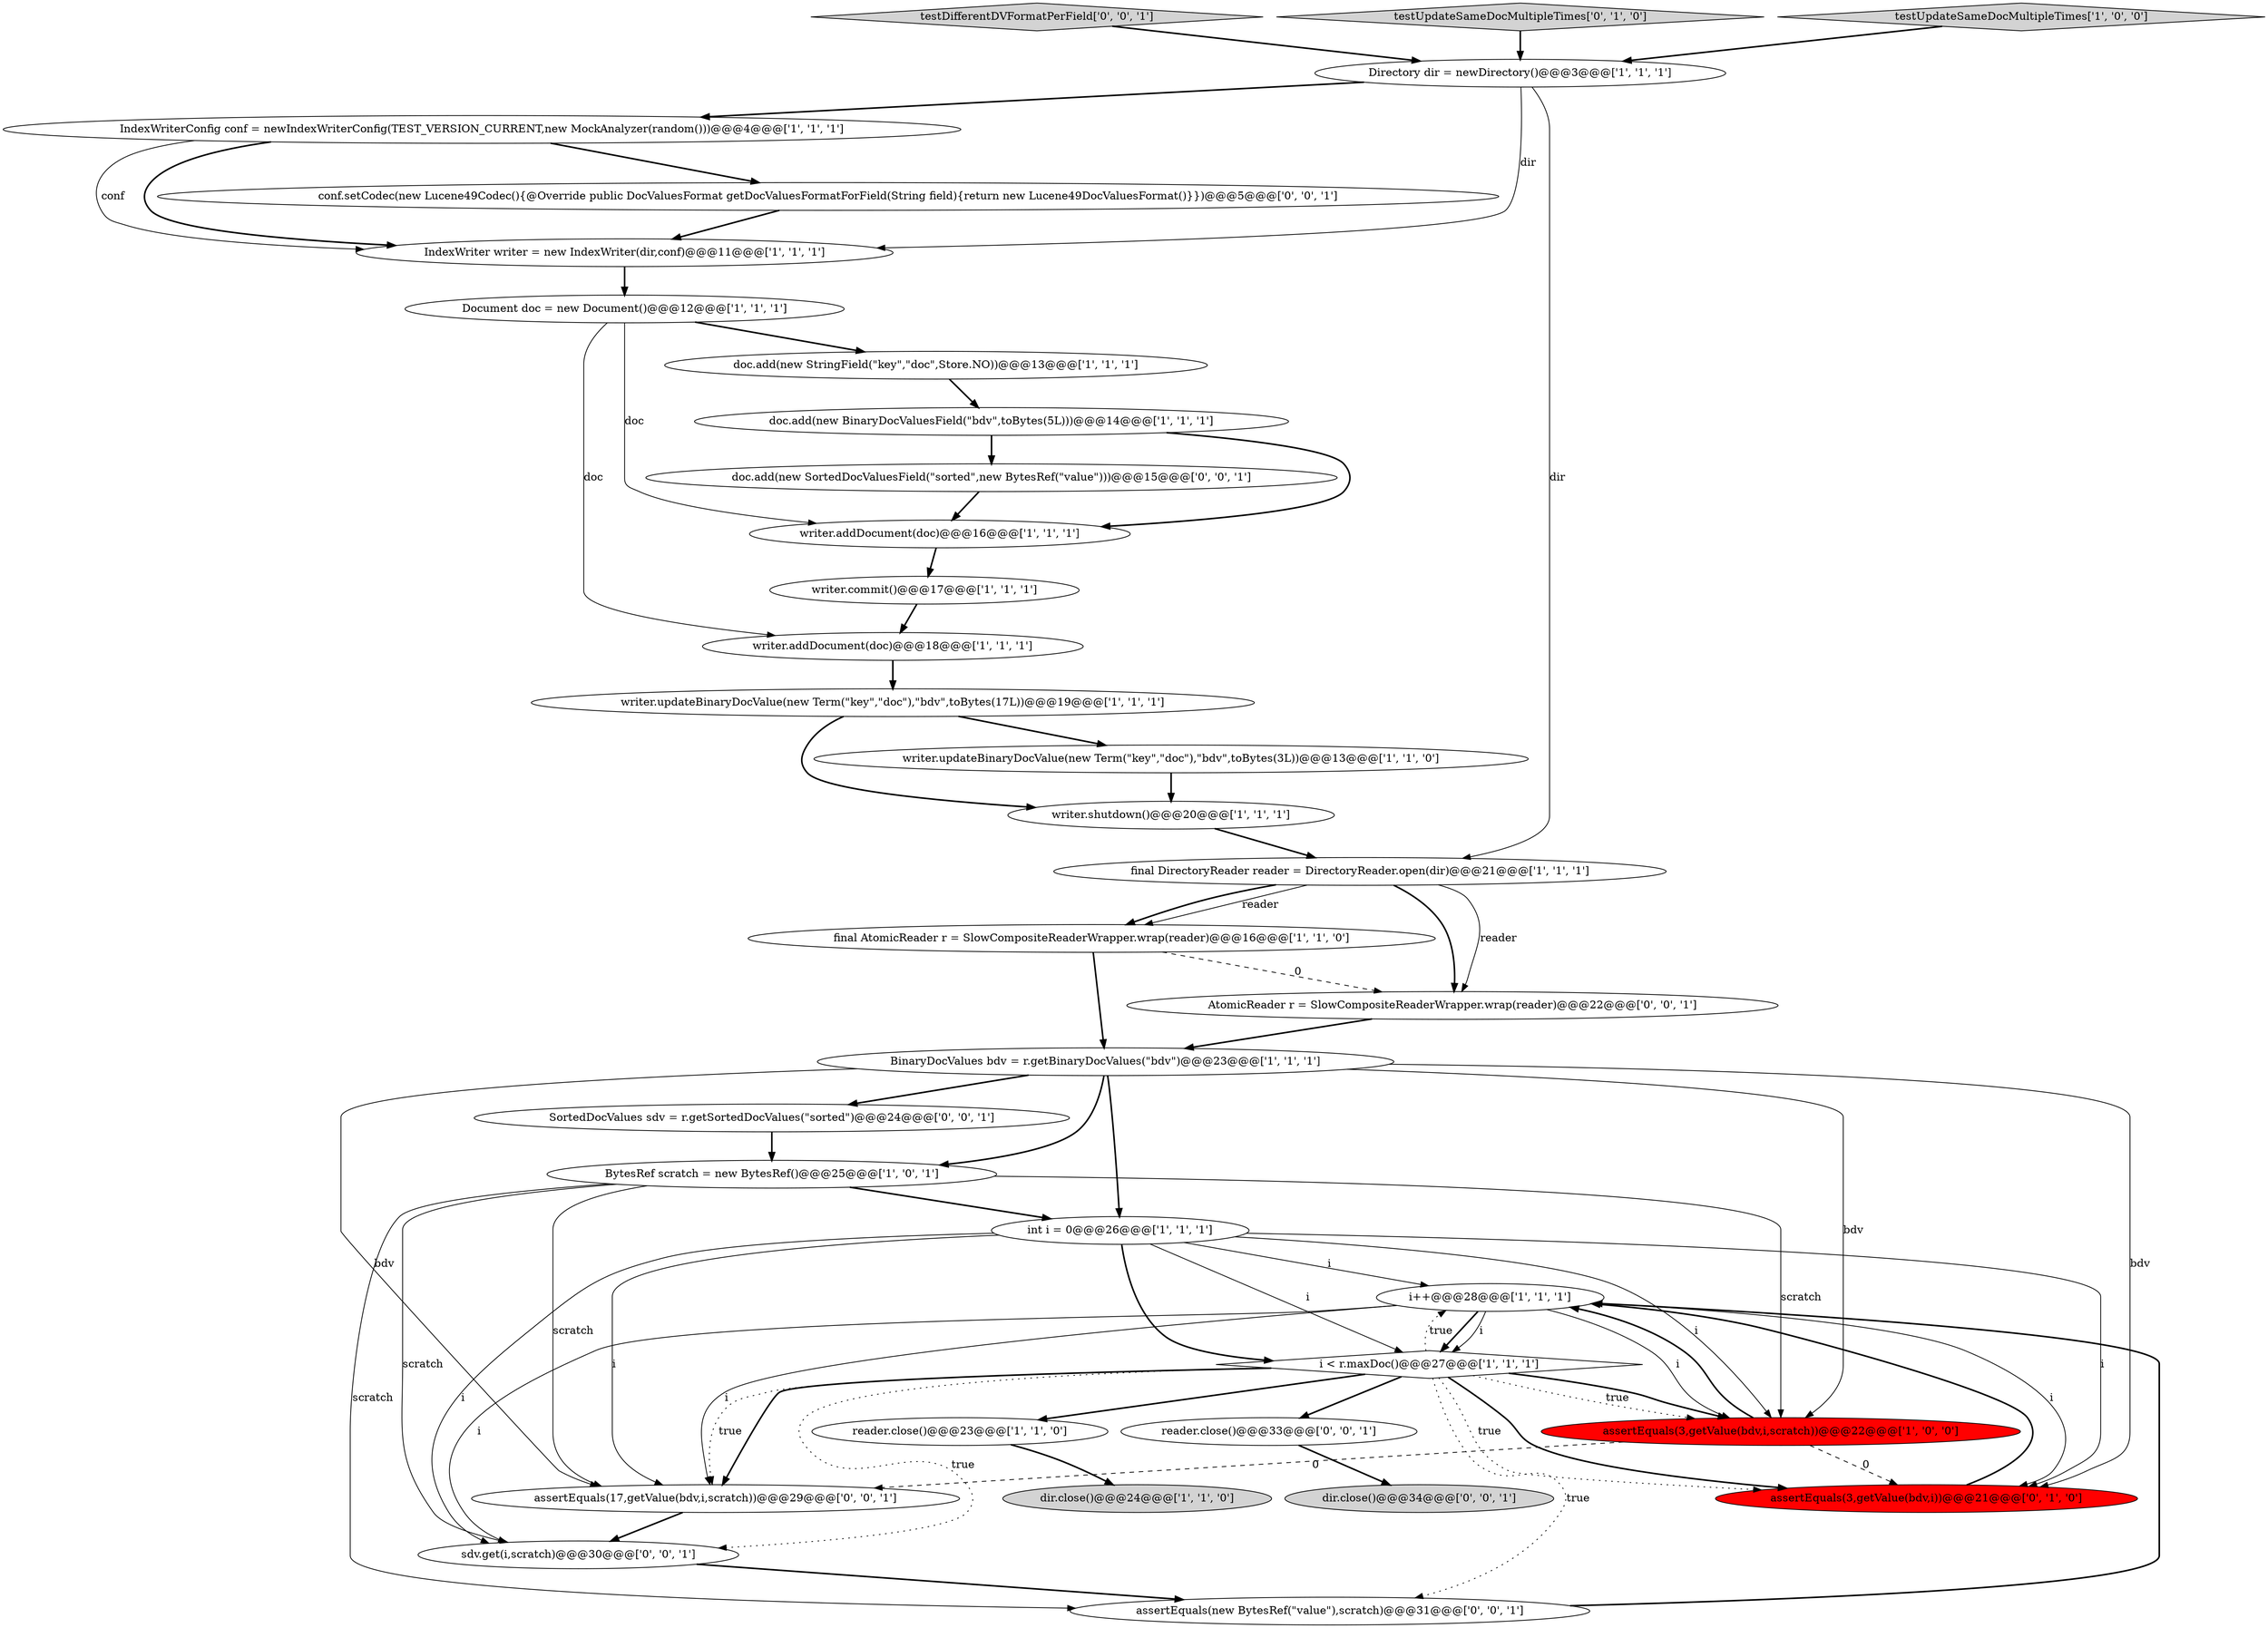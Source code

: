 digraph {
6 [style = filled, label = "i++@@@28@@@['1', '1', '1']", fillcolor = white, shape = ellipse image = "AAA0AAABBB1BBB"];
1 [style = filled, label = "final AtomicReader r = SlowCompositeReaderWrapper.wrap(reader)@@@16@@@['1', '1', '0']", fillcolor = white, shape = ellipse image = "AAA0AAABBB1BBB"];
2 [style = filled, label = "writer.updateBinaryDocValue(new Term(\"key\",\"doc\"),\"bdv\",toBytes(17L))@@@19@@@['1', '1', '1']", fillcolor = white, shape = ellipse image = "AAA0AAABBB1BBB"];
11 [style = filled, label = "dir.close()@@@24@@@['1', '1', '0']", fillcolor = lightgray, shape = ellipse image = "AAA0AAABBB1BBB"];
17 [style = filled, label = "writer.shutdown()@@@20@@@['1', '1', '1']", fillcolor = white, shape = ellipse image = "AAA0AAABBB1BBB"];
10 [style = filled, label = "BinaryDocValues bdv = r.getBinaryDocValues(\"bdv\")@@@23@@@['1', '1', '1']", fillcolor = white, shape = ellipse image = "AAA0AAABBB1BBB"];
14 [style = filled, label = "IndexWriterConfig conf = newIndexWriterConfig(TEST_VERSION_CURRENT,new MockAnalyzer(random()))@@@4@@@['1', '1', '1']", fillcolor = white, shape = ellipse image = "AAA0AAABBB1BBB"];
7 [style = filled, label = "writer.addDocument(doc)@@@16@@@['1', '1', '1']", fillcolor = white, shape = ellipse image = "AAA0AAABBB1BBB"];
4 [style = filled, label = "reader.close()@@@23@@@['1', '1', '0']", fillcolor = white, shape = ellipse image = "AAA0AAABBB1BBB"];
26 [style = filled, label = "testDifferentDVFormatPerField['0', '0', '1']", fillcolor = lightgray, shape = diamond image = "AAA0AAABBB3BBB"];
23 [style = filled, label = "assertEquals(3,getValue(bdv,i))@@@21@@@['0', '1', '0']", fillcolor = red, shape = ellipse image = "AAA1AAABBB2BBB"];
24 [style = filled, label = "testUpdateSameDocMultipleTimes['0', '1', '0']", fillcolor = lightgray, shape = diamond image = "AAA0AAABBB2BBB"];
20 [style = filled, label = "Document doc = new Document()@@@12@@@['1', '1', '1']", fillcolor = white, shape = ellipse image = "AAA0AAABBB1BBB"];
29 [style = filled, label = "assertEquals(new BytesRef(\"value\"),scratch)@@@31@@@['0', '0', '1']", fillcolor = white, shape = ellipse image = "AAA0AAABBB3BBB"];
3 [style = filled, label = "BytesRef scratch = new BytesRef()@@@25@@@['1', '0', '1']", fillcolor = white, shape = ellipse image = "AAA0AAABBB1BBB"];
22 [style = filled, label = "Directory dir = newDirectory()@@@3@@@['1', '1', '1']", fillcolor = white, shape = ellipse image = "AAA0AAABBB1BBB"];
0 [style = filled, label = "writer.commit()@@@17@@@['1', '1', '1']", fillcolor = white, shape = ellipse image = "AAA0AAABBB1BBB"];
8 [style = filled, label = "doc.add(new BinaryDocValuesField(\"bdv\",toBytes(5L)))@@@14@@@['1', '1', '1']", fillcolor = white, shape = ellipse image = "AAA0AAABBB1BBB"];
28 [style = filled, label = "doc.add(new SortedDocValuesField(\"sorted\",new BytesRef(\"value\")))@@@15@@@['0', '0', '1']", fillcolor = white, shape = ellipse image = "AAA0AAABBB3BBB"];
25 [style = filled, label = "assertEquals(17,getValue(bdv,i,scratch))@@@29@@@['0', '0', '1']", fillcolor = white, shape = ellipse image = "AAA0AAABBB3BBB"];
5 [style = filled, label = "writer.addDocument(doc)@@@18@@@['1', '1', '1']", fillcolor = white, shape = ellipse image = "AAA0AAABBB1BBB"];
30 [style = filled, label = "AtomicReader r = SlowCompositeReaderWrapper.wrap(reader)@@@22@@@['0', '0', '1']", fillcolor = white, shape = ellipse image = "AAA0AAABBB3BBB"];
9 [style = filled, label = "IndexWriter writer = new IndexWriter(dir,conf)@@@11@@@['1', '1', '1']", fillcolor = white, shape = ellipse image = "AAA0AAABBB1BBB"];
34 [style = filled, label = "conf.setCodec(new Lucene49Codec(){@Override public DocValuesFormat getDocValuesFormatForField(String field){return new Lucene49DocValuesFormat()}})@@@5@@@['0', '0', '1']", fillcolor = white, shape = ellipse image = "AAA0AAABBB3BBB"];
16 [style = filled, label = "doc.add(new StringField(\"key\",\"doc\",Store.NO))@@@13@@@['1', '1', '1']", fillcolor = white, shape = ellipse image = "AAA0AAABBB1BBB"];
27 [style = filled, label = "dir.close()@@@34@@@['0', '0', '1']", fillcolor = lightgray, shape = ellipse image = "AAA0AAABBB3BBB"];
31 [style = filled, label = "sdv.get(i,scratch)@@@30@@@['0', '0', '1']", fillcolor = white, shape = ellipse image = "AAA0AAABBB3BBB"];
15 [style = filled, label = "writer.updateBinaryDocValue(new Term(\"key\",\"doc\"),\"bdv\",toBytes(3L))@@@13@@@['1', '1', '0']", fillcolor = white, shape = ellipse image = "AAA0AAABBB1BBB"];
21 [style = filled, label = "i < r.maxDoc()@@@27@@@['1', '1', '1']", fillcolor = white, shape = diamond image = "AAA0AAABBB1BBB"];
13 [style = filled, label = "assertEquals(3,getValue(bdv,i,scratch))@@@22@@@['1', '0', '0']", fillcolor = red, shape = ellipse image = "AAA1AAABBB1BBB"];
19 [style = filled, label = "final DirectoryReader reader = DirectoryReader.open(dir)@@@21@@@['1', '1', '1']", fillcolor = white, shape = ellipse image = "AAA0AAABBB1BBB"];
12 [style = filled, label = "int i = 0@@@26@@@['1', '1', '1']", fillcolor = white, shape = ellipse image = "AAA0AAABBB1BBB"];
33 [style = filled, label = "SortedDocValues sdv = r.getSortedDocValues(\"sorted\")@@@24@@@['0', '0', '1']", fillcolor = white, shape = ellipse image = "AAA0AAABBB3BBB"];
18 [style = filled, label = "testUpdateSameDocMultipleTimes['1', '0', '0']", fillcolor = lightgray, shape = diamond image = "AAA0AAABBB1BBB"];
32 [style = filled, label = "reader.close()@@@33@@@['0', '0', '1']", fillcolor = white, shape = ellipse image = "AAA0AAABBB3BBB"];
2->17 [style = bold, label=""];
8->28 [style = bold, label=""];
34->9 [style = bold, label=""];
12->31 [style = solid, label="i"];
33->3 [style = bold, label=""];
16->8 [style = bold, label=""];
6->23 [style = solid, label="i"];
12->21 [style = bold, label=""];
12->23 [style = solid, label="i"];
6->21 [style = bold, label=""];
19->30 [style = solid, label="reader"];
20->7 [style = solid, label="doc"];
21->29 [style = dotted, label="true"];
1->30 [style = dashed, label="0"];
28->7 [style = bold, label=""];
20->5 [style = solid, label="doc"];
19->1 [style = solid, label="reader"];
10->25 [style = solid, label="bdv"];
12->25 [style = solid, label="i"];
10->3 [style = bold, label=""];
14->34 [style = bold, label=""];
9->20 [style = bold, label=""];
7->0 [style = bold, label=""];
31->29 [style = bold, label=""];
32->27 [style = bold, label=""];
22->9 [style = solid, label="dir"];
3->12 [style = bold, label=""];
21->25 [style = bold, label=""];
14->9 [style = solid, label="conf"];
10->23 [style = solid, label="bdv"];
13->25 [style = dashed, label="0"];
24->22 [style = bold, label=""];
3->13 [style = solid, label="scratch"];
6->13 [style = solid, label="i"];
13->23 [style = dashed, label="0"];
17->19 [style = bold, label=""];
26->22 [style = bold, label=""];
8->7 [style = bold, label=""];
21->6 [style = dotted, label="true"];
25->31 [style = bold, label=""];
6->31 [style = solid, label="i"];
21->25 [style = dotted, label="true"];
12->6 [style = solid, label="i"];
19->1 [style = bold, label=""];
5->2 [style = bold, label=""];
15->17 [style = bold, label=""];
29->6 [style = bold, label=""];
18->22 [style = bold, label=""];
6->21 [style = solid, label="i"];
20->16 [style = bold, label=""];
6->25 [style = solid, label="i"];
10->13 [style = solid, label="bdv"];
21->31 [style = dotted, label="true"];
10->12 [style = bold, label=""];
21->23 [style = dotted, label="true"];
19->30 [style = bold, label=""];
23->6 [style = bold, label=""];
3->25 [style = solid, label="scratch"];
2->15 [style = bold, label=""];
21->32 [style = bold, label=""];
12->13 [style = solid, label="i"];
3->31 [style = solid, label="scratch"];
30->10 [style = bold, label=""];
12->21 [style = solid, label="i"];
22->19 [style = solid, label="dir"];
14->9 [style = bold, label=""];
21->13 [style = dotted, label="true"];
10->33 [style = bold, label=""];
13->6 [style = bold, label=""];
22->14 [style = bold, label=""];
4->11 [style = bold, label=""];
1->10 [style = bold, label=""];
0->5 [style = bold, label=""];
3->29 [style = solid, label="scratch"];
21->13 [style = bold, label=""];
21->4 [style = bold, label=""];
21->23 [style = bold, label=""];
}
